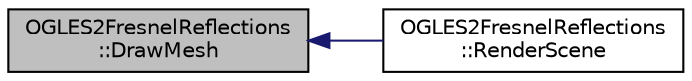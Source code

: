 digraph "OGLES2FresnelReflections::DrawMesh"
{
  edge [fontname="Helvetica",fontsize="10",labelfontname="Helvetica",labelfontsize="10"];
  node [fontname="Helvetica",fontsize="10",shape=record];
  rankdir="LR";
  Node1 [label="OGLES2FresnelReflections\l::DrawMesh",height=0.2,width=0.4,color="black", fillcolor="grey75", style="filled", fontcolor="black"];
  Node1 -> Node2 [dir="back",color="midnightblue",fontsize="10",style="solid",fontname="Helvetica"];
  Node2 [label="OGLES2FresnelReflections\l::RenderScene",height=0.2,width=0.4,color="black", fillcolor="white", style="filled",URL="$class_o_g_l_e_s2_fresnel_reflections.html#a149dbb2fa2eff6e874103d9c33830ffb"];
}
